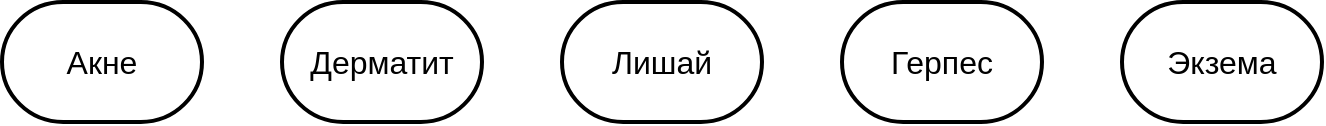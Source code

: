 <mxfile type="github" version="12.1.9" pages="1">
  <diagram id="rvXx9JwLdrE04M0KB4S3" name="Page-1">
    <mxGraphModel grid="1" dx="3118" dy="466" gridSize="10" guides="1" tooltips="1" connect="1" arrows="1" fold="1" page="1" pageScale="1" pageWidth="2336" pageHeight="1654" math="0" shadow="0">
      <root>
        <mxCell id="0"/>
        <mxCell id="1" parent="0"/>
        <mxCell id="hYaq0uTZQcr8mzzm78UU-1" value="Экзема" parent="1" vertex="1" style="strokeWidth=2;html=1;shape=mxgraph.flowchart.terminator;whiteSpace=wrap;fontSize=16;">
          <mxGeometry as="geometry" height="60" width="100" y="20" x="520"/>
        </mxCell>
        <mxCell id="hYaq0uTZQcr8mzzm78UU-2" value="Акне" parent="1" vertex="1" style="strokeWidth=2;html=1;shape=mxgraph.flowchart.terminator;whiteSpace=wrap;fontSize=16;">
          <mxGeometry as="geometry" height="60" width="100" y="20" x="-40"/>
        </mxCell>
        <mxCell id="hYaq0uTZQcr8mzzm78UU-3" value="Дерматит" parent="1" vertex="1" style="strokeWidth=2;html=1;shape=mxgraph.flowchart.terminator;whiteSpace=wrap;fontSize=16;">
          <mxGeometry as="geometry" height="60" width="100" y="20" x="100"/>
        </mxCell>
        <mxCell id="hYaq0uTZQcr8mzzm78UU-4" value="Лишай" parent="1" vertex="1" style="strokeWidth=2;html=1;shape=mxgraph.flowchart.terminator;whiteSpace=wrap;fontSize=16;">
          <mxGeometry as="geometry" height="60" width="100" y="20" x="240"/>
        </mxCell>
        <mxCell id="hYaq0uTZQcr8mzzm78UU-5" value="Герпес" parent="1" vertex="1" style="strokeWidth=2;html=1;shape=mxgraph.flowchart.terminator;whiteSpace=wrap;fontSize=16;">
          <mxGeometry as="geometry" height="60" width="100" y="20" x="380"/>
        </mxCell>
      </root>
    </mxGraphModel>
  </diagram>
</mxfile>
